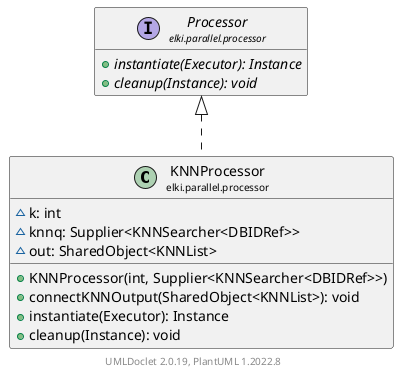 @startuml
    remove .*\.(Instance|Par|Parameterizer|Factory)$
    set namespaceSeparator none
    hide empty fields
    hide empty methods

    class "<size:14>KNNProcessor\n<size:10>elki.parallel.processor" as elki.parallel.processor.KNNProcessor [[KNNProcessor.html]] {
        ~k: int
        ~knnq: Supplier<KNNSearcher<DBIDRef>>
        ~out: SharedObject<KNNList>
        +KNNProcessor(int, Supplier<KNNSearcher<DBIDRef>>)
        +connectKNNOutput(SharedObject<KNNList>): void
        +instantiate(Executor): Instance
        +cleanup(Instance): void
    }

    interface "<size:14>Processor\n<size:10>elki.parallel.processor" as elki.parallel.processor.Processor [[Processor.html]] {
        {abstract} +instantiate(Executor): Instance
        {abstract} +cleanup(Instance): void
    }
    class "<size:14>KNNProcessor.Instance\n<size:10>elki.parallel.processor" as elki.parallel.processor.KNNProcessor.Instance [[KNNProcessor.Instance.html]]

    elki.parallel.processor.Processor <|.. elki.parallel.processor.KNNProcessor
    elki.parallel.processor.KNNProcessor +-- elki.parallel.processor.KNNProcessor.Instance

    center footer UMLDoclet 2.0.19, PlantUML 1.2022.8
@enduml
